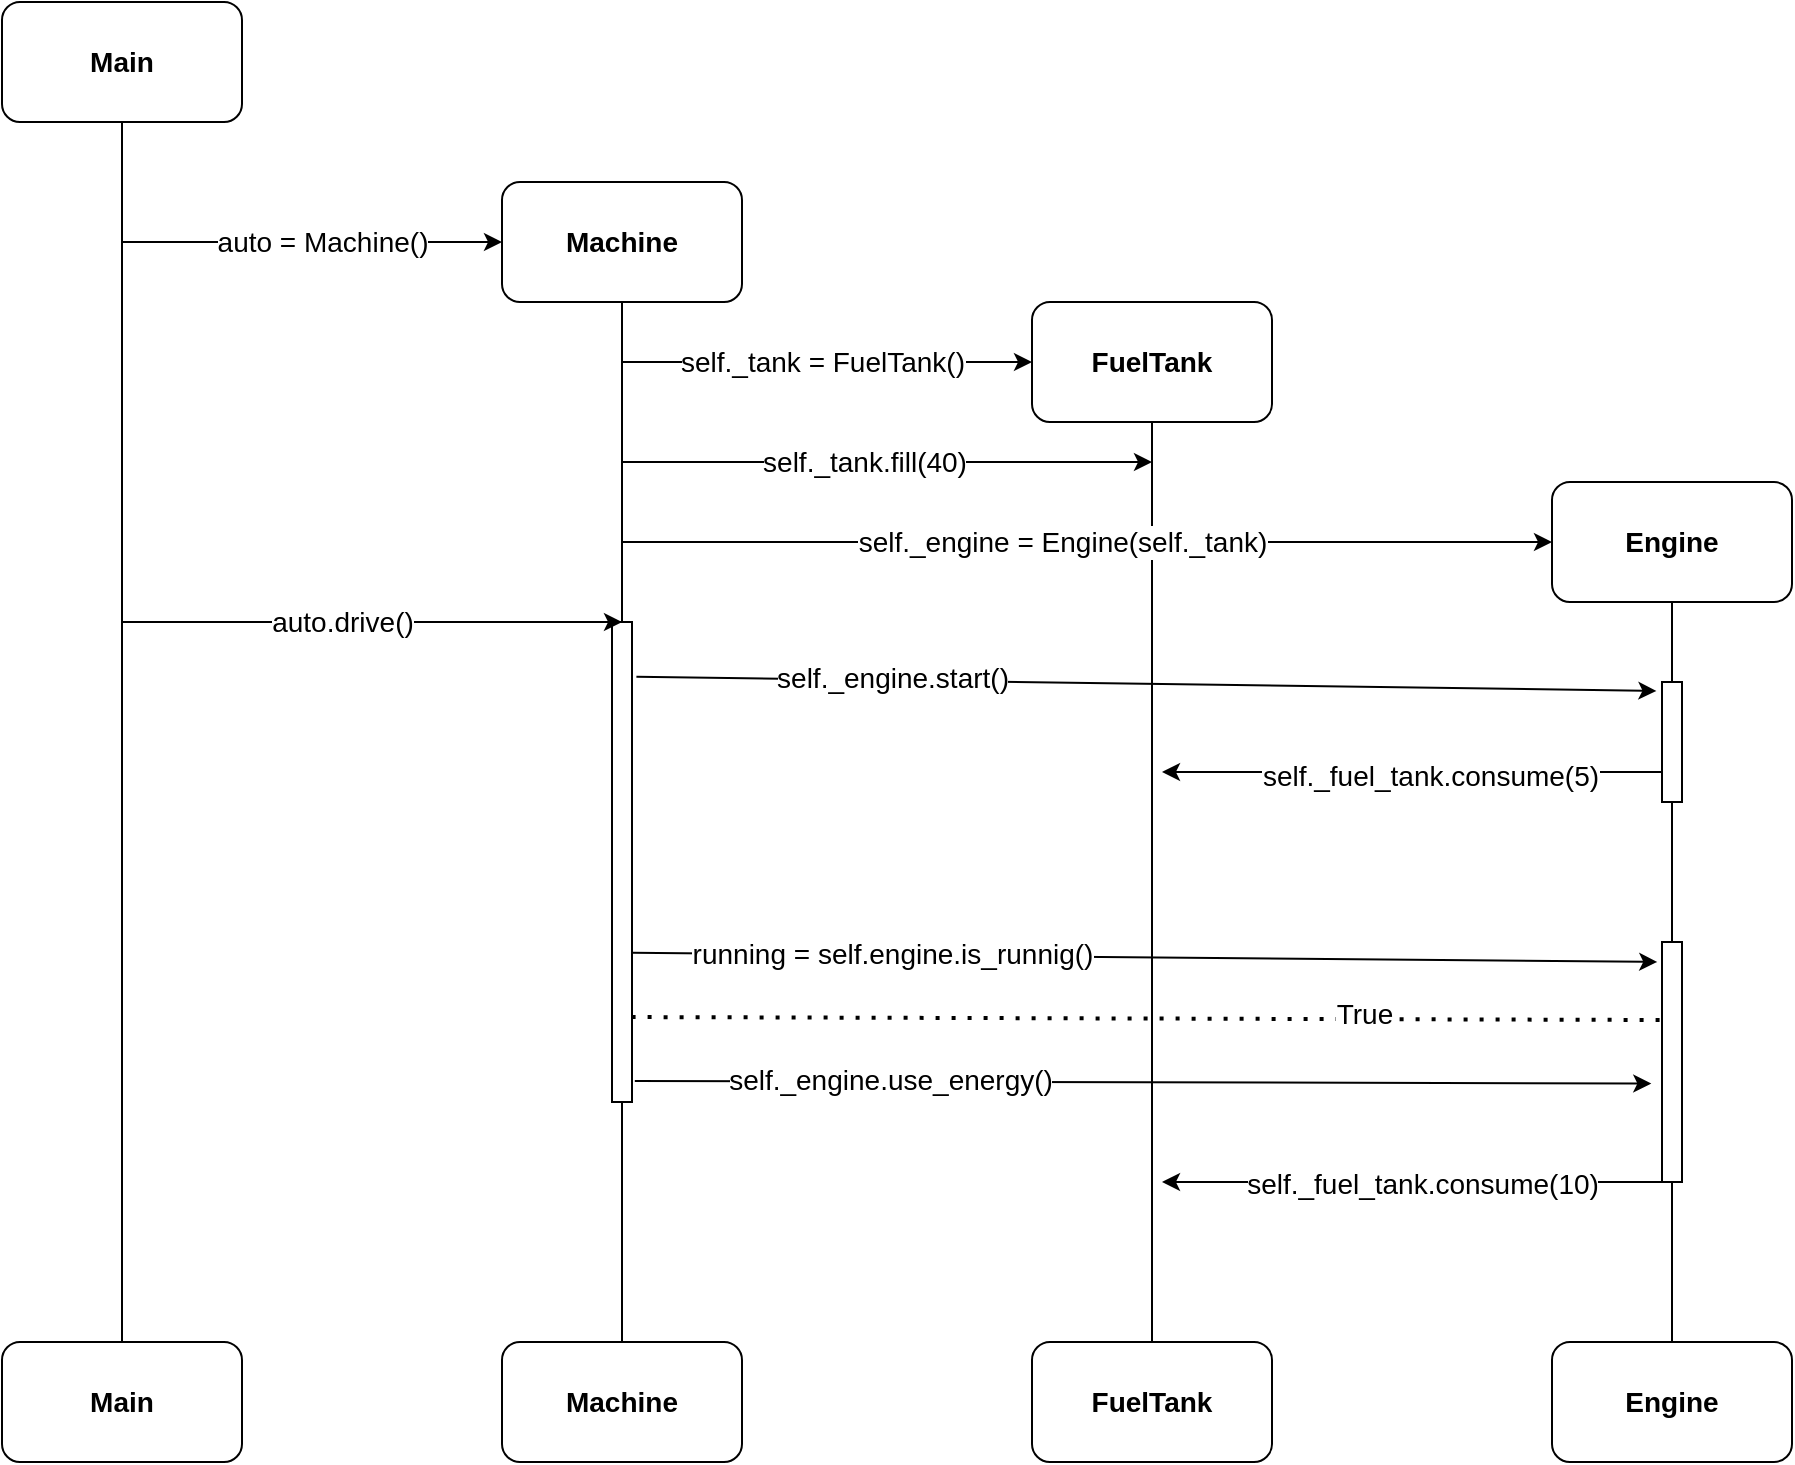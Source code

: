 <mxfile version="17.2.5" type="github">
  <diagram name="Page-1" id="e7e014a7-5840-1c2e-5031-d8a46d1fe8dd">
    <mxGraphModel dx="1422" dy="729" grid="1" gridSize="10" guides="1" tooltips="1" connect="1" arrows="1" fold="1" page="1" pageScale="1" pageWidth="1169" pageHeight="826" background="none" math="0" shadow="0">
      <root>
        <mxCell id="0" />
        <mxCell id="1" parent="0" />
        <mxCell id="BXgSldELhnN73ypt3k_T-41" value="&lt;div style=&quot;font-size: 14px&quot;&gt;&lt;b&gt;Main&lt;/b&gt;&lt;/div&gt;" style="rounded=1;whiteSpace=wrap;html=1;fontSize=12;" parent="1" vertex="1">
          <mxGeometry x="140" y="60" width="120" height="60" as="geometry" />
        </mxCell>
        <mxCell id="BXgSldELhnN73ypt3k_T-42" value="&lt;b&gt;&lt;font style=&quot;font-size: 14px&quot;&gt;Machine&lt;/font&gt;&lt;/b&gt;" style="rounded=1;whiteSpace=wrap;html=1;fontSize=12;" parent="1" vertex="1">
          <mxGeometry x="390" y="150" width="120" height="60" as="geometry" />
        </mxCell>
        <mxCell id="BXgSldELhnN73ypt3k_T-44" value="&lt;font size=&quot;1&quot;&gt;&lt;b style=&quot;font-size: 14px&quot;&gt;FuelTank&lt;/b&gt;&lt;/font&gt;" style="rounded=1;whiteSpace=wrap;html=1;fontSize=12;" parent="1" vertex="1">
          <mxGeometry x="655" y="210" width="120" height="60" as="geometry" />
        </mxCell>
        <mxCell id="BXgSldELhnN73ypt3k_T-45" value="&lt;b&gt;&lt;font style=&quot;font-size: 14px&quot;&gt;Engine&lt;/font&gt;&lt;/b&gt;" style="rounded=1;whiteSpace=wrap;html=1;fontSize=12;" parent="1" vertex="1">
          <mxGeometry x="915" y="300" width="120" height="60" as="geometry" />
        </mxCell>
        <mxCell id="BXgSldELhnN73ypt3k_T-46" value="&lt;div style=&quot;font-size: 14px&quot;&gt;&lt;b&gt;Main&lt;/b&gt;&lt;/div&gt;" style="rounded=1;whiteSpace=wrap;html=1;fontSize=12;" parent="1" vertex="1">
          <mxGeometry x="140" y="730" width="120" height="60" as="geometry" />
        </mxCell>
        <mxCell id="BXgSldELhnN73ypt3k_T-47" value="&lt;b&gt;&lt;font style=&quot;font-size: 14px&quot;&gt;Machine&lt;/font&gt;&lt;/b&gt;" style="rounded=1;whiteSpace=wrap;html=1;fontSize=12;" parent="1" vertex="1">
          <mxGeometry x="390" y="730" width="120" height="60" as="geometry" />
        </mxCell>
        <mxCell id="BXgSldELhnN73ypt3k_T-48" value="&lt;font size=&quot;1&quot;&gt;&lt;b style=&quot;font-size: 14px&quot;&gt;FuelTank&lt;/b&gt;&lt;/font&gt;" style="rounded=1;whiteSpace=wrap;html=1;fontSize=12;" parent="1" vertex="1">
          <mxGeometry x="655" y="730" width="120" height="60" as="geometry" />
        </mxCell>
        <mxCell id="BXgSldELhnN73ypt3k_T-49" value="&lt;b&gt;&lt;font style=&quot;font-size: 14px&quot;&gt;Engine&lt;/font&gt;&lt;/b&gt;" style="rounded=1;whiteSpace=wrap;html=1;fontSize=12;" parent="1" vertex="1">
          <mxGeometry x="915" y="730" width="120" height="60" as="geometry" />
        </mxCell>
        <mxCell id="BXgSldELhnN73ypt3k_T-50" value="" style="endArrow=none;html=1;rounded=0;fontSize=14;entryX=0.5;entryY=1;entryDx=0;entryDy=0;exitX=0.5;exitY=0;exitDx=0;exitDy=0;" parent="1" source="BXgSldELhnN73ypt3k_T-46" target="BXgSldELhnN73ypt3k_T-41" edge="1">
          <mxGeometry width="50" height="50" relative="1" as="geometry">
            <mxPoint x="750" y="430" as="sourcePoint" />
            <mxPoint x="800" y="380" as="targetPoint" />
          </mxGeometry>
        </mxCell>
        <mxCell id="BXgSldELhnN73ypt3k_T-51" value="" style="endArrow=none;html=1;rounded=0;fontSize=14;entryX=0.5;entryY=1;entryDx=0;entryDy=0;exitX=0.5;exitY=0;exitDx=0;exitDy=0;startArrow=none;" parent="1" source="BXgSldELhnN73ypt3k_T-68" target="BXgSldELhnN73ypt3k_T-42" edge="1">
          <mxGeometry width="50" height="50" relative="1" as="geometry">
            <mxPoint x="480" y="690" as="sourcePoint" />
            <mxPoint x="470" y="210" as="targetPoint" />
          </mxGeometry>
        </mxCell>
        <mxCell id="BXgSldELhnN73ypt3k_T-52" value="" style="endArrow=none;html=1;rounded=0;fontSize=14;entryX=0.5;entryY=1;entryDx=0;entryDy=0;exitX=0.5;exitY=0;exitDx=0;exitDy=0;" parent="1" source="BXgSldELhnN73ypt3k_T-48" target="BXgSldELhnN73ypt3k_T-44" edge="1">
          <mxGeometry width="50" height="50" relative="1" as="geometry">
            <mxPoint x="640" y="718.0" as="sourcePoint" />
            <mxPoint x="640" y="108" as="targetPoint" />
          </mxGeometry>
        </mxCell>
        <mxCell id="BXgSldELhnN73ypt3k_T-53" value="" style="endArrow=none;html=1;rounded=0;fontSize=14;entryX=0.5;entryY=1;entryDx=0;entryDy=0;exitX=0.5;exitY=0;exitDx=0;exitDy=0;startArrow=none;" parent="1" source="BXgSldELhnN73ypt3k_T-72" target="BXgSldELhnN73ypt3k_T-45" edge="1">
          <mxGeometry width="50" height="50" relative="1" as="geometry">
            <mxPoint x="890" y="740.0" as="sourcePoint" />
            <mxPoint x="890" y="130" as="targetPoint" />
          </mxGeometry>
        </mxCell>
        <mxCell id="BXgSldELhnN73ypt3k_T-54" value="" style="endArrow=classic;html=1;rounded=0;fontSize=14;entryX=0;entryY=0.5;entryDx=0;entryDy=0;" parent="1" target="BXgSldELhnN73ypt3k_T-42" edge="1">
          <mxGeometry width="50" height="50" relative="1" as="geometry">
            <mxPoint x="200" y="180" as="sourcePoint" />
            <mxPoint x="380" y="180" as="targetPoint" />
          </mxGeometry>
        </mxCell>
        <mxCell id="BXgSldELhnN73ypt3k_T-55" value="auto = Machine()" style="edgeLabel;html=1;align=center;verticalAlign=middle;resizable=0;points=[];fontSize=14;" parent="BXgSldELhnN73ypt3k_T-54" vertex="1" connectable="0">
          <mxGeometry x="-0.709" relative="1" as="geometry">
            <mxPoint x="72" as="offset" />
          </mxGeometry>
        </mxCell>
        <mxCell id="BXgSldELhnN73ypt3k_T-56" value="" style="endArrow=classic;html=1;rounded=0;fontSize=14;entryX=0;entryY=0.5;entryDx=0;entryDy=0;" parent="1" target="BXgSldELhnN73ypt3k_T-44" edge="1">
          <mxGeometry width="50" height="50" relative="1" as="geometry">
            <mxPoint x="450" y="240" as="sourcePoint" />
            <mxPoint x="600" y="300" as="targetPoint" />
          </mxGeometry>
        </mxCell>
        <mxCell id="BXgSldELhnN73ypt3k_T-57" value="self._tank = FuelTank()" style="edgeLabel;html=1;align=center;verticalAlign=middle;resizable=0;points=[];fontSize=14;" parent="BXgSldELhnN73ypt3k_T-56" vertex="1" connectable="0">
          <mxGeometry x="-0.291" relative="1" as="geometry">
            <mxPoint x="27" as="offset" />
          </mxGeometry>
        </mxCell>
        <mxCell id="BXgSldELhnN73ypt3k_T-58" value="" style="endArrow=classic;html=1;rounded=0;fontSize=14;" parent="1" edge="1">
          <mxGeometry width="50" height="50" relative="1" as="geometry">
            <mxPoint x="450" y="290" as="sourcePoint" />
            <mxPoint x="715" y="290" as="targetPoint" />
          </mxGeometry>
        </mxCell>
        <mxCell id="BXgSldELhnN73ypt3k_T-59" value="self._tank.fill(40)" style="edgeLabel;html=1;align=center;verticalAlign=middle;resizable=0;points=[];fontSize=14;" parent="BXgSldELhnN73ypt3k_T-58" vertex="1" connectable="0">
          <mxGeometry x="-0.092" relative="1" as="geometry">
            <mxPoint as="offset" />
          </mxGeometry>
        </mxCell>
        <mxCell id="BXgSldELhnN73ypt3k_T-60" value="" style="endArrow=classic;html=1;rounded=0;fontSize=14;entryX=0;entryY=0.5;entryDx=0;entryDy=0;" parent="1" target="BXgSldELhnN73ypt3k_T-45" edge="1">
          <mxGeometry width="50" height="50" relative="1" as="geometry">
            <mxPoint x="450" y="330" as="sourcePoint" />
            <mxPoint x="715" y="330" as="targetPoint" />
          </mxGeometry>
        </mxCell>
        <mxCell id="BXgSldELhnN73ypt3k_T-61" value="self._engine = Engine(self._tank)" style="edgeLabel;html=1;align=center;verticalAlign=middle;resizable=0;points=[];fontSize=14;" parent="BXgSldELhnN73ypt3k_T-60" vertex="1" connectable="0">
          <mxGeometry x="-0.092" relative="1" as="geometry">
            <mxPoint x="9" as="offset" />
          </mxGeometry>
        </mxCell>
        <mxCell id="BXgSldELhnN73ypt3k_T-68" value="" style="rounded=0;whiteSpace=wrap;html=1;fontSize=14;" parent="1" vertex="1">
          <mxGeometry x="445" y="370" width="10" height="240" as="geometry" />
        </mxCell>
        <mxCell id="BXgSldELhnN73ypt3k_T-65" value="" style="endArrow=classic;html=1;rounded=0;fontSize=14;" parent="1" edge="1">
          <mxGeometry width="50" height="50" relative="1" as="geometry">
            <mxPoint x="200" y="370" as="sourcePoint" />
            <mxPoint x="450" y="370" as="targetPoint" />
          </mxGeometry>
        </mxCell>
        <mxCell id="BXgSldELhnN73ypt3k_T-66" value="auto.drive()" style="edgeLabel;html=1;align=center;verticalAlign=middle;resizable=0;points=[];fontSize=14;" parent="BXgSldELhnN73ypt3k_T-65" vertex="1" connectable="0">
          <mxGeometry x="-0.248" relative="1" as="geometry">
            <mxPoint x="16" as="offset" />
          </mxGeometry>
        </mxCell>
        <mxCell id="BXgSldELhnN73ypt3k_T-69" value="" style="endArrow=none;html=1;rounded=0;fontSize=14;entryX=0.5;entryY=1;entryDx=0;entryDy=0;exitX=0.5;exitY=0;exitDx=0;exitDy=0;" parent="1" source="BXgSldELhnN73ypt3k_T-47" target="BXgSldELhnN73ypt3k_T-68" edge="1">
          <mxGeometry width="50" height="50" relative="1" as="geometry">
            <mxPoint x="450" y="730" as="sourcePoint" />
            <mxPoint x="450" y="210" as="targetPoint" />
          </mxGeometry>
        </mxCell>
        <mxCell id="BXgSldELhnN73ypt3k_T-72" value="" style="rounded=0;whiteSpace=wrap;html=1;fontSize=14;" parent="1" vertex="1">
          <mxGeometry x="970" y="400" width="10" height="60" as="geometry" />
        </mxCell>
        <mxCell id="BXgSldELhnN73ypt3k_T-71" value="" style="endArrow=classic;html=1;rounded=0;fontSize=14;entryX=-0.278;entryY=0.074;entryDx=0;entryDy=0;entryPerimeter=0;exitX=1.22;exitY=0.114;exitDx=0;exitDy=0;exitPerimeter=0;" parent="1" source="BXgSldELhnN73ypt3k_T-68" target="BXgSldELhnN73ypt3k_T-72" edge="1">
          <mxGeometry width="50" height="50" relative="1" as="geometry">
            <mxPoint x="450" y="410" as="sourcePoint" />
            <mxPoint x="970" y="407" as="targetPoint" />
          </mxGeometry>
        </mxCell>
        <mxCell id="BXgSldELhnN73ypt3k_T-81" value="self._engine.start()" style="edgeLabel;html=1;align=center;verticalAlign=middle;resizable=0;points=[];fontSize=14;" parent="BXgSldELhnN73ypt3k_T-71" vertex="1" connectable="0">
          <mxGeometry x="-0.501" y="1" relative="1" as="geometry">
            <mxPoint as="offset" />
          </mxGeometry>
        </mxCell>
        <mxCell id="BXgSldELhnN73ypt3k_T-73" value="" style="endArrow=none;html=1;rounded=0;fontSize=14;entryX=0.5;entryY=1;entryDx=0;entryDy=0;exitX=0.5;exitY=0;exitDx=0;exitDy=0;startArrow=none;" parent="1" source="BXgSldELhnN73ypt3k_T-79" target="BXgSldELhnN73ypt3k_T-72" edge="1">
          <mxGeometry width="50" height="50" relative="1" as="geometry">
            <mxPoint x="975" y="730" as="sourcePoint" />
            <mxPoint x="975" y="360" as="targetPoint" />
          </mxGeometry>
        </mxCell>
        <mxCell id="BXgSldELhnN73ypt3k_T-78" value="" style="endArrow=classic;html=1;rounded=0;fontSize=14;entryX=-0.238;entryY=0.083;entryDx=0;entryDy=0;entryPerimeter=0;exitX=0.98;exitY=0.689;exitDx=0;exitDy=0;exitPerimeter=0;" parent="1" source="BXgSldELhnN73ypt3k_T-68" target="BXgSldELhnN73ypt3k_T-79" edge="1">
          <mxGeometry width="50" height="50" relative="1" as="geometry">
            <mxPoint x="460" y="540" as="sourcePoint" />
            <mxPoint x="950" y="535" as="targetPoint" />
          </mxGeometry>
        </mxCell>
        <mxCell id="BXgSldELhnN73ypt3k_T-82" value="running = self.engine.is_runnig()" style="edgeLabel;html=1;align=center;verticalAlign=middle;resizable=0;points=[];fontSize=14;" parent="BXgSldELhnN73ypt3k_T-78" vertex="1" connectable="0">
          <mxGeometry x="-0.848" relative="1" as="geometry">
            <mxPoint x="91" as="offset" />
          </mxGeometry>
        </mxCell>
        <mxCell id="BXgSldELhnN73ypt3k_T-79" value="" style="rounded=0;whiteSpace=wrap;html=1;fontSize=14;" parent="1" vertex="1">
          <mxGeometry x="970" y="530" width="10" height="120" as="geometry" />
        </mxCell>
        <mxCell id="BXgSldELhnN73ypt3k_T-80" value="" style="endArrow=none;html=1;rounded=0;fontSize=14;entryX=0.5;entryY=1;entryDx=0;entryDy=0;exitX=0.5;exitY=0;exitDx=0;exitDy=0;" parent="1" source="BXgSldELhnN73ypt3k_T-49" target="BXgSldELhnN73ypt3k_T-79" edge="1">
          <mxGeometry width="50" height="50" relative="1" as="geometry">
            <mxPoint x="975" y="730" as="sourcePoint" />
            <mxPoint x="975" y="460" as="targetPoint" />
          </mxGeometry>
        </mxCell>
        <mxCell id="BXgSldELhnN73ypt3k_T-83" value="" style="endArrow=none;dashed=1;html=1;dashPattern=1 3;strokeWidth=2;rounded=0;fontSize=14;entryX=-0.08;entryY=0.325;entryDx=0;entryDy=0;entryPerimeter=0;exitX=0.98;exitY=0.823;exitDx=0;exitDy=0;exitPerimeter=0;" parent="1" source="BXgSldELhnN73ypt3k_T-68" target="BXgSldELhnN73ypt3k_T-79" edge="1">
          <mxGeometry width="50" height="50" relative="1" as="geometry">
            <mxPoint x="460" y="560" as="sourcePoint" />
            <mxPoint x="970" y="550" as="targetPoint" />
          </mxGeometry>
        </mxCell>
        <mxCell id="BXgSldELhnN73ypt3k_T-84" value="True" style="edgeLabel;html=1;align=center;verticalAlign=middle;resizable=0;points=[];fontSize=14;" parent="BXgSldELhnN73ypt3k_T-83" vertex="1" connectable="0">
          <mxGeometry x="0.287" y="-3" relative="1" as="geometry">
            <mxPoint x="35" y="-6" as="offset" />
          </mxGeometry>
        </mxCell>
        <mxCell id="BXgSldELhnN73ypt3k_T-86" value="" style="endArrow=classic;html=1;rounded=0;fontSize=14;exitX=0;exitY=0.75;exitDx=0;exitDy=0;" parent="1" source="BXgSldELhnN73ypt3k_T-72" edge="1">
          <mxGeometry width="50" height="50" relative="1" as="geometry">
            <mxPoint x="610" y="540" as="sourcePoint" />
            <mxPoint x="720" y="445" as="targetPoint" />
          </mxGeometry>
        </mxCell>
        <mxCell id="BXgSldELhnN73ypt3k_T-87" value="self._fuel_tank.consume(5)" style="edgeLabel;html=1;align=center;verticalAlign=middle;resizable=0;points=[];fontSize=14;" parent="BXgSldELhnN73ypt3k_T-86" vertex="1" connectable="0">
          <mxGeometry x="-0.218" y="2" relative="1" as="geometry">
            <mxPoint x="-18" as="offset" />
          </mxGeometry>
        </mxCell>
        <mxCell id="BXgSldELhnN73ypt3k_T-88" value="" style="endArrow=classic;html=1;rounded=0;fontSize=14;exitX=0;exitY=1;exitDx=0;exitDy=0;" parent="1" source="BXgSldELhnN73ypt3k_T-79" edge="1">
          <mxGeometry width="50" height="50" relative="1" as="geometry">
            <mxPoint x="610" y="520" as="sourcePoint" />
            <mxPoint x="720" y="650" as="targetPoint" />
          </mxGeometry>
        </mxCell>
        <mxCell id="BXgSldELhnN73ypt3k_T-91" value="self._fuel_tank.consume(10)" style="edgeLabel;html=1;align=center;verticalAlign=middle;resizable=0;points=[];fontSize=14;" parent="BXgSldELhnN73ypt3k_T-88" vertex="1" connectable="0">
          <mxGeometry x="-0.213" y="1" relative="1" as="geometry">
            <mxPoint x="-22" as="offset" />
          </mxGeometry>
        </mxCell>
        <mxCell id="BXgSldELhnN73ypt3k_T-89" value="" style="endArrow=classic;html=1;rounded=0;fontSize=14;entryX=-0.535;entryY=0.59;entryDx=0;entryDy=0;exitX=1.14;exitY=0.956;exitDx=0;exitDy=0;entryPerimeter=0;exitPerimeter=0;" parent="1" source="BXgSldELhnN73ypt3k_T-68" target="BXgSldELhnN73ypt3k_T-79" edge="1">
          <mxGeometry width="50" height="50" relative="1" as="geometry">
            <mxPoint x="610" y="520" as="sourcePoint" />
            <mxPoint x="660" y="470" as="targetPoint" />
          </mxGeometry>
        </mxCell>
        <mxCell id="BXgSldELhnN73ypt3k_T-90" value="self._engine.use_energy()" style="edgeLabel;html=1;align=center;verticalAlign=middle;resizable=0;points=[];fontSize=14;" parent="BXgSldELhnN73ypt3k_T-89" vertex="1" connectable="0">
          <mxGeometry x="-0.317" y="1" relative="1" as="geometry">
            <mxPoint x="-46" as="offset" />
          </mxGeometry>
        </mxCell>
      </root>
    </mxGraphModel>
  </diagram>
</mxfile>
